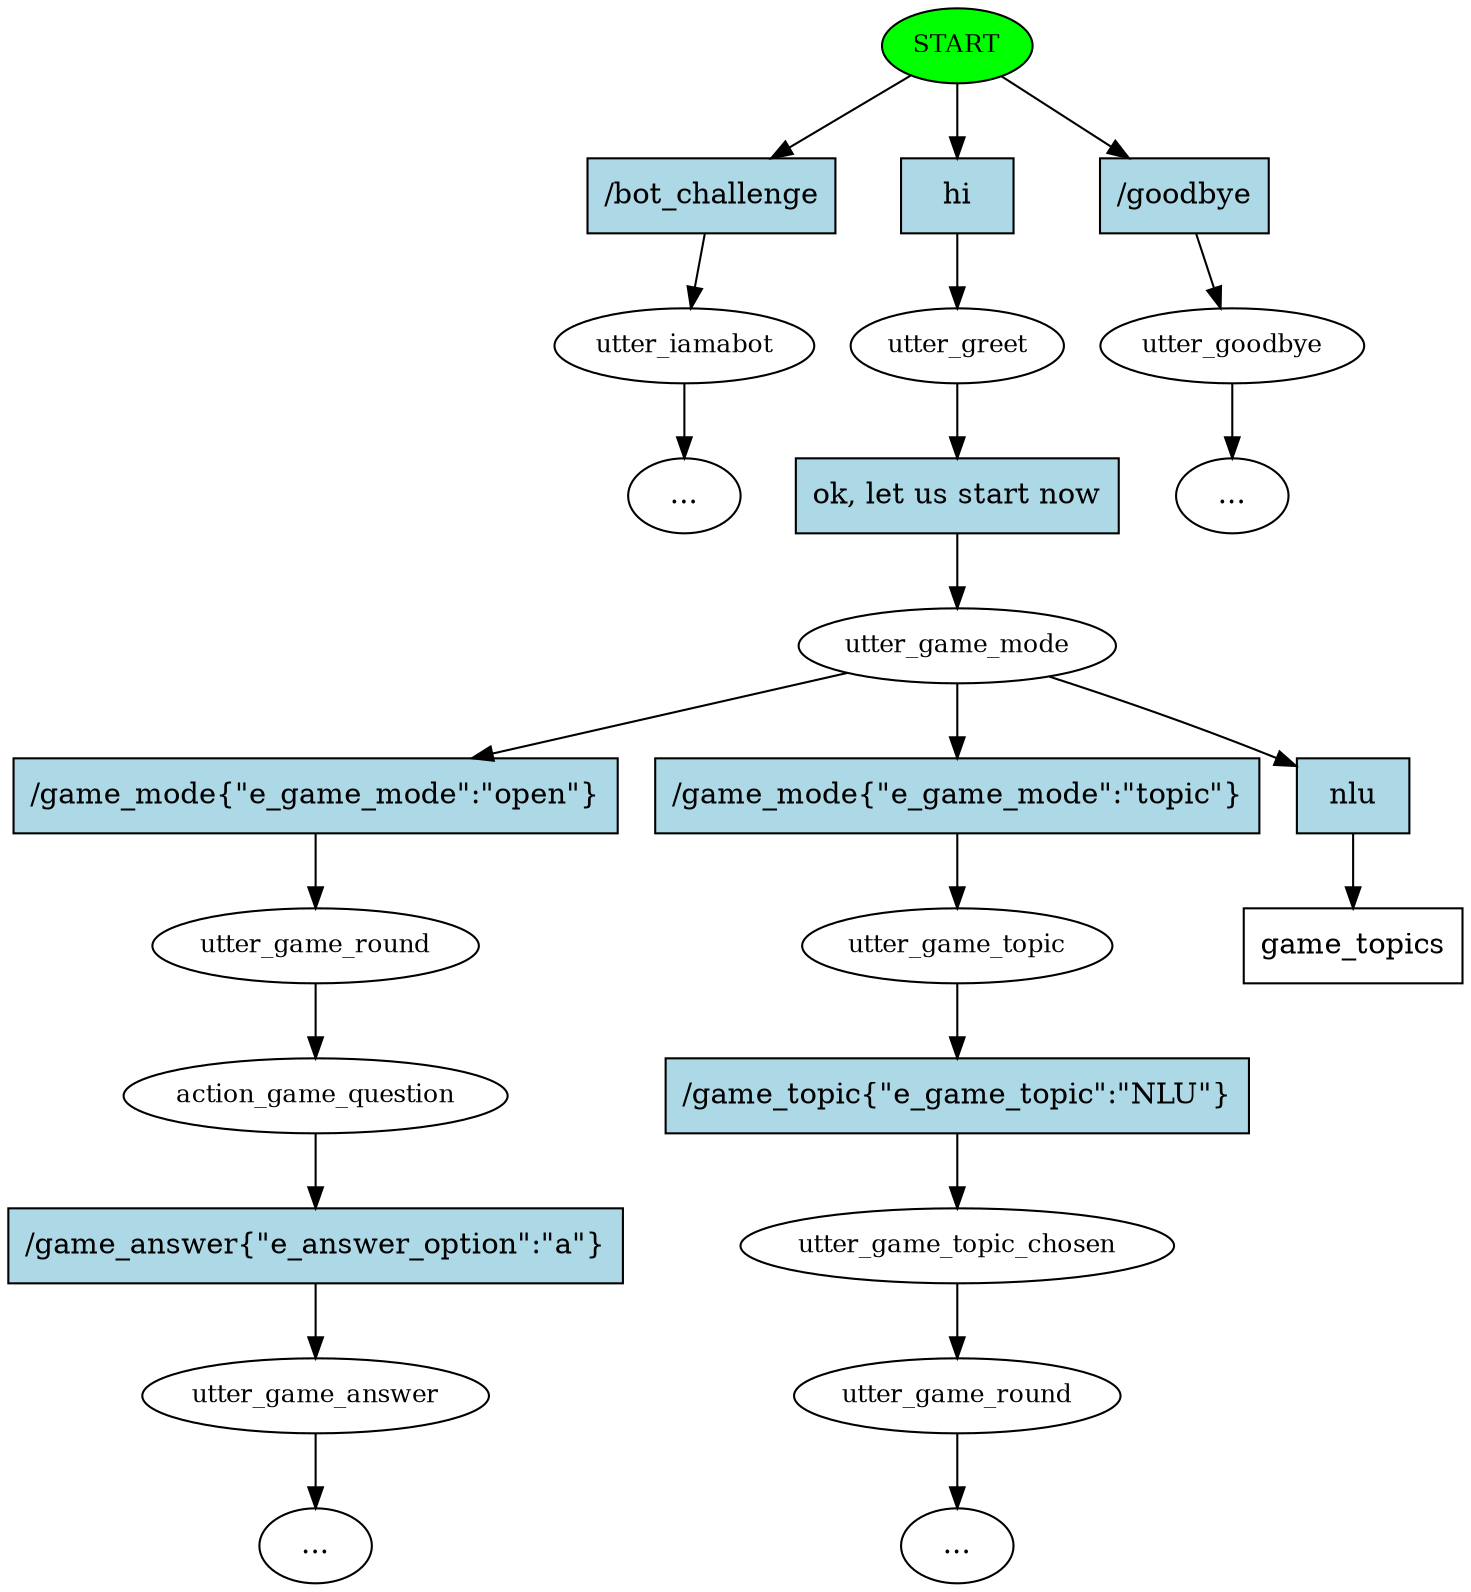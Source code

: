 digraph  {
0 [class="start active", fillcolor=green, fontsize=12, label=START, style=filled];
1 [class="", fontsize=12, label=utter_iamabot];
"-3" [class=ellipsis, label="..."];
2 [class=active, fontsize=12, label=utter_greet];
3 [class=active, fontsize=12, label=utter_game_mode];
4 [class="", fontsize=12, label=utter_game_round];
5 [class="", fontsize=12, label=action_game_question];
6 [class="", fontsize=12, label=utter_game_answer];
"-4" [class=ellipsis, label="..."];
9 [class="", fontsize=12, label=utter_game_topic];
10 [class="", fontsize=12, label=utter_game_topic_chosen];
11 [class="", fontsize=12, label=utter_game_round];
"-5" [class=ellipsis, label="..."];
12 [class="", fontsize=12, label=utter_goodbye];
"-6" [class=ellipsis, label="..."];
15 [class="intent dashed active", label=game_topics, shape=rect];
16 [class=intent, fillcolor=lightblue, label="/bot_challenge", shape=rect, style=filled];
17 [class="intent active", fillcolor=lightblue, label=hi, shape=rect, style=filled];
18 [class=intent, fillcolor=lightblue, label="/goodbye", shape=rect, style=filled];
19 [class="intent active", fillcolor=lightblue, label="ok, let us start now", shape=rect, style=filled];
20 [class=intent, fillcolor=lightblue, label="/game_mode{\"e_game_mode\":\"open\"}", shape=rect, style=filled];
21 [class=intent, fillcolor=lightblue, label="/game_mode{\"e_game_mode\":\"topic\"}", shape=rect, style=filled];
22 [class="intent active", fillcolor=lightblue, label=nlu, shape=rect, style=filled];
23 [class=intent, fillcolor=lightblue, label="/game_answer{\"e_answer_option\":\"a\"}", shape=rect, style=filled];
24 [class=intent, fillcolor=lightblue, label="/game_topic{\"e_game_topic\":\"NLU\"}", shape=rect, style=filled];
0 -> 16  [class="", key=0];
0 -> 17  [class=active, key=0];
0 -> 18  [class="", key=0];
1 -> "-3"  [class="", key=NONE, label=""];
2 -> 19  [class=active, key=0];
3 -> 20  [class="", key=0];
3 -> 21  [class="", key=0];
3 -> 22  [class=active, key=0];
4 -> 5  [class="", key=NONE, label=""];
5 -> 23  [class="", key=0];
6 -> "-4"  [class="", key=NONE, label=""];
9 -> 24  [class="", key=0];
10 -> 11  [class="", key=NONE, label=""];
11 -> "-5"  [class="", key=NONE, label=""];
12 -> "-6"  [class="", key=NONE, label=""];
16 -> 1  [class="", key=0];
17 -> 2  [class=active, key=0];
18 -> 12  [class="", key=0];
19 -> 3  [class=active, key=0];
20 -> 4  [class="", key=0];
21 -> 9  [class="", key=0];
22 -> 15  [class=active, key=0];
23 -> 6  [class="", key=0];
24 -> 10  [class="", key=0];
}
